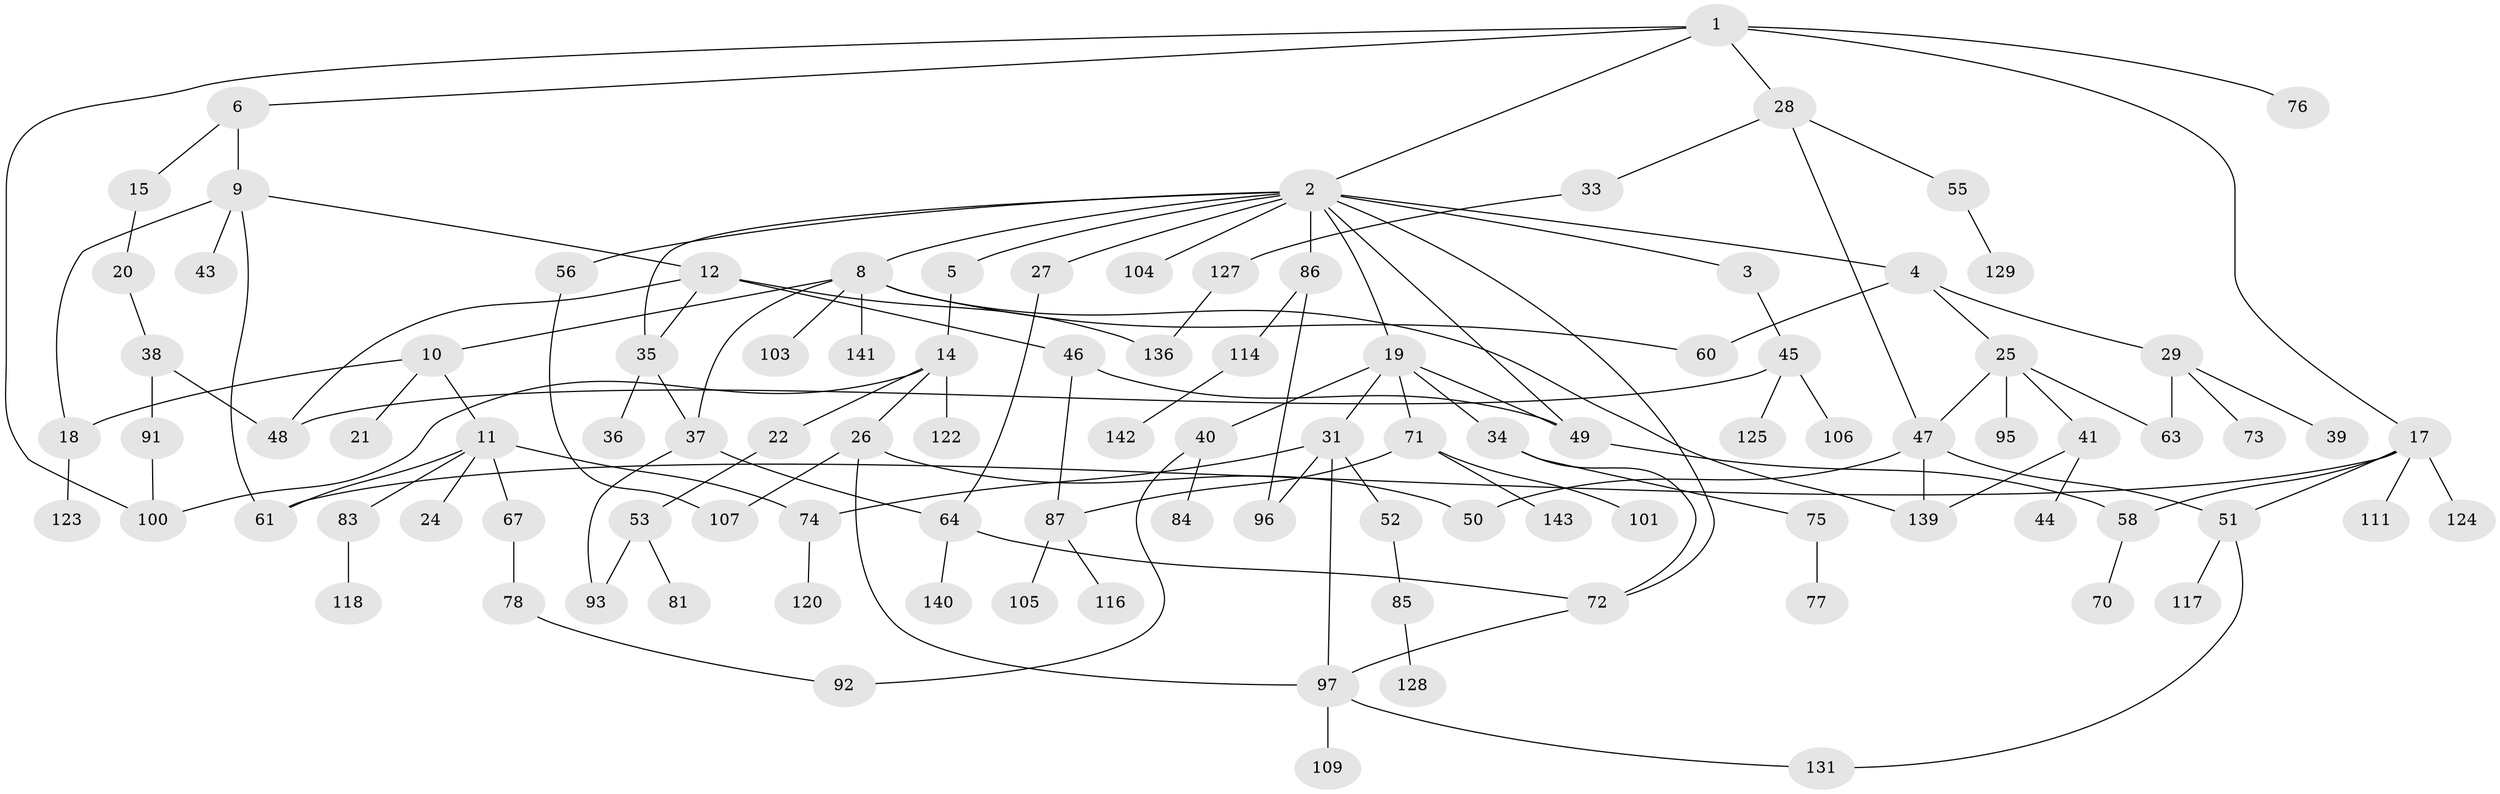 // original degree distribution, {5: 0.06206896551724138, 11: 0.006896551724137931, 3: 0.21379310344827587, 4: 0.10344827586206896, 2: 0.2620689655172414, 7: 0.020689655172413793, 1: 0.3310344827586207}
// Generated by graph-tools (version 1.1) at 2025/41/03/06/25 10:41:25]
// undirected, 103 vertices, 134 edges
graph export_dot {
graph [start="1"]
  node [color=gray90,style=filled];
  1 [super="+16"];
  2 [super="+13"];
  3 [super="+23"];
  4 [super="+7"];
  5;
  6 [super="+89"];
  8 [super="+119"];
  9;
  10 [super="+137"];
  11 [super="+115"];
  12 [super="+121"];
  14 [super="+68"];
  15 [super="+88"];
  17 [super="+94"];
  18 [super="+62"];
  19 [super="+32"];
  20;
  21;
  22;
  24;
  25 [super="+30"];
  26 [super="+132"];
  27;
  28 [super="+134"];
  29;
  31 [super="+42"];
  33;
  34 [super="+110"];
  35 [super="+80"];
  36;
  37 [super="+90"];
  38 [super="+54"];
  39;
  40;
  41;
  43;
  44;
  45 [super="+69"];
  46;
  47;
  48;
  49 [super="+57"];
  50;
  51 [super="+82"];
  52 [super="+144"];
  53 [super="+65"];
  55;
  56 [super="+59"];
  58 [super="+112"];
  60 [super="+66"];
  61 [super="+138"];
  63;
  64 [super="+98"];
  67 [super="+113"];
  70;
  71;
  72 [super="+133"];
  73;
  74 [super="+79"];
  75;
  76;
  77;
  78 [super="+135"];
  81;
  83 [super="+99"];
  84 [super="+126"];
  85;
  86 [super="+130"];
  87 [super="+102"];
  91;
  92;
  93;
  95;
  96;
  97 [super="+108"];
  100;
  101;
  103;
  104;
  105;
  106;
  107;
  109;
  111;
  114;
  116;
  117;
  118;
  120;
  122;
  123;
  124;
  125;
  127;
  128;
  129;
  131;
  136;
  139;
  140 [super="+145"];
  141;
  142;
  143;
  1 -- 2;
  1 -- 6;
  1 -- 76;
  1 -- 100;
  1 -- 28;
  1 -- 17;
  2 -- 3;
  2 -- 4;
  2 -- 5;
  2 -- 8;
  2 -- 19;
  2 -- 27;
  2 -- 35;
  2 -- 56;
  2 -- 86;
  2 -- 72;
  2 -- 49;
  2 -- 104;
  3 -- 45;
  4 -- 25;
  4 -- 29;
  4 -- 60;
  5 -- 14;
  6 -- 9;
  6 -- 15;
  8 -- 10;
  8 -- 103;
  8 -- 139;
  8 -- 60;
  8 -- 37;
  8 -- 141;
  9 -- 12;
  9 -- 43;
  9 -- 61;
  9 -- 18;
  10 -- 11;
  10 -- 18;
  10 -- 21;
  11 -- 24;
  11 -- 67 [weight=2];
  11 -- 83;
  11 -- 61;
  11 -- 74;
  12 -- 46;
  12 -- 136;
  12 -- 48;
  12 -- 35;
  14 -- 22;
  14 -- 26;
  14 -- 122;
  14 -- 100;
  15 -- 20;
  17 -- 51;
  17 -- 111;
  17 -- 124;
  17 -- 61;
  17 -- 58;
  18 -- 123;
  19 -- 31;
  19 -- 34;
  19 -- 49;
  19 -- 40;
  19 -- 71;
  20 -- 38;
  22 -- 53;
  25 -- 41;
  25 -- 63;
  25 -- 47;
  25 -- 95;
  26 -- 50;
  26 -- 97;
  26 -- 107;
  27 -- 64;
  28 -- 33;
  28 -- 55;
  28 -- 47;
  29 -- 39;
  29 -- 63;
  29 -- 73;
  31 -- 74;
  31 -- 96;
  31 -- 97;
  31 -- 52;
  33 -- 127;
  34 -- 75;
  34 -- 72;
  35 -- 36;
  35 -- 37;
  37 -- 64;
  37 -- 93;
  38 -- 48;
  38 -- 91;
  40 -- 84;
  40 -- 92;
  41 -- 44;
  41 -- 139;
  45 -- 48;
  45 -- 106;
  45 -- 125;
  46 -- 49;
  46 -- 87;
  47 -- 51;
  47 -- 139;
  47 -- 50;
  49 -- 58;
  51 -- 117;
  51 -- 131;
  52 -- 85;
  53 -- 93;
  53 -- 81;
  55 -- 129;
  56 -- 107;
  58 -- 70;
  64 -- 72;
  64 -- 140;
  67 -- 78;
  71 -- 101;
  71 -- 143;
  71 -- 87;
  72 -- 97;
  74 -- 120;
  75 -- 77;
  78 -- 92;
  83 -- 118;
  85 -- 128;
  86 -- 114;
  86 -- 96;
  87 -- 105;
  87 -- 116;
  91 -- 100;
  97 -- 109;
  97 -- 131;
  114 -- 142;
  127 -- 136;
}
